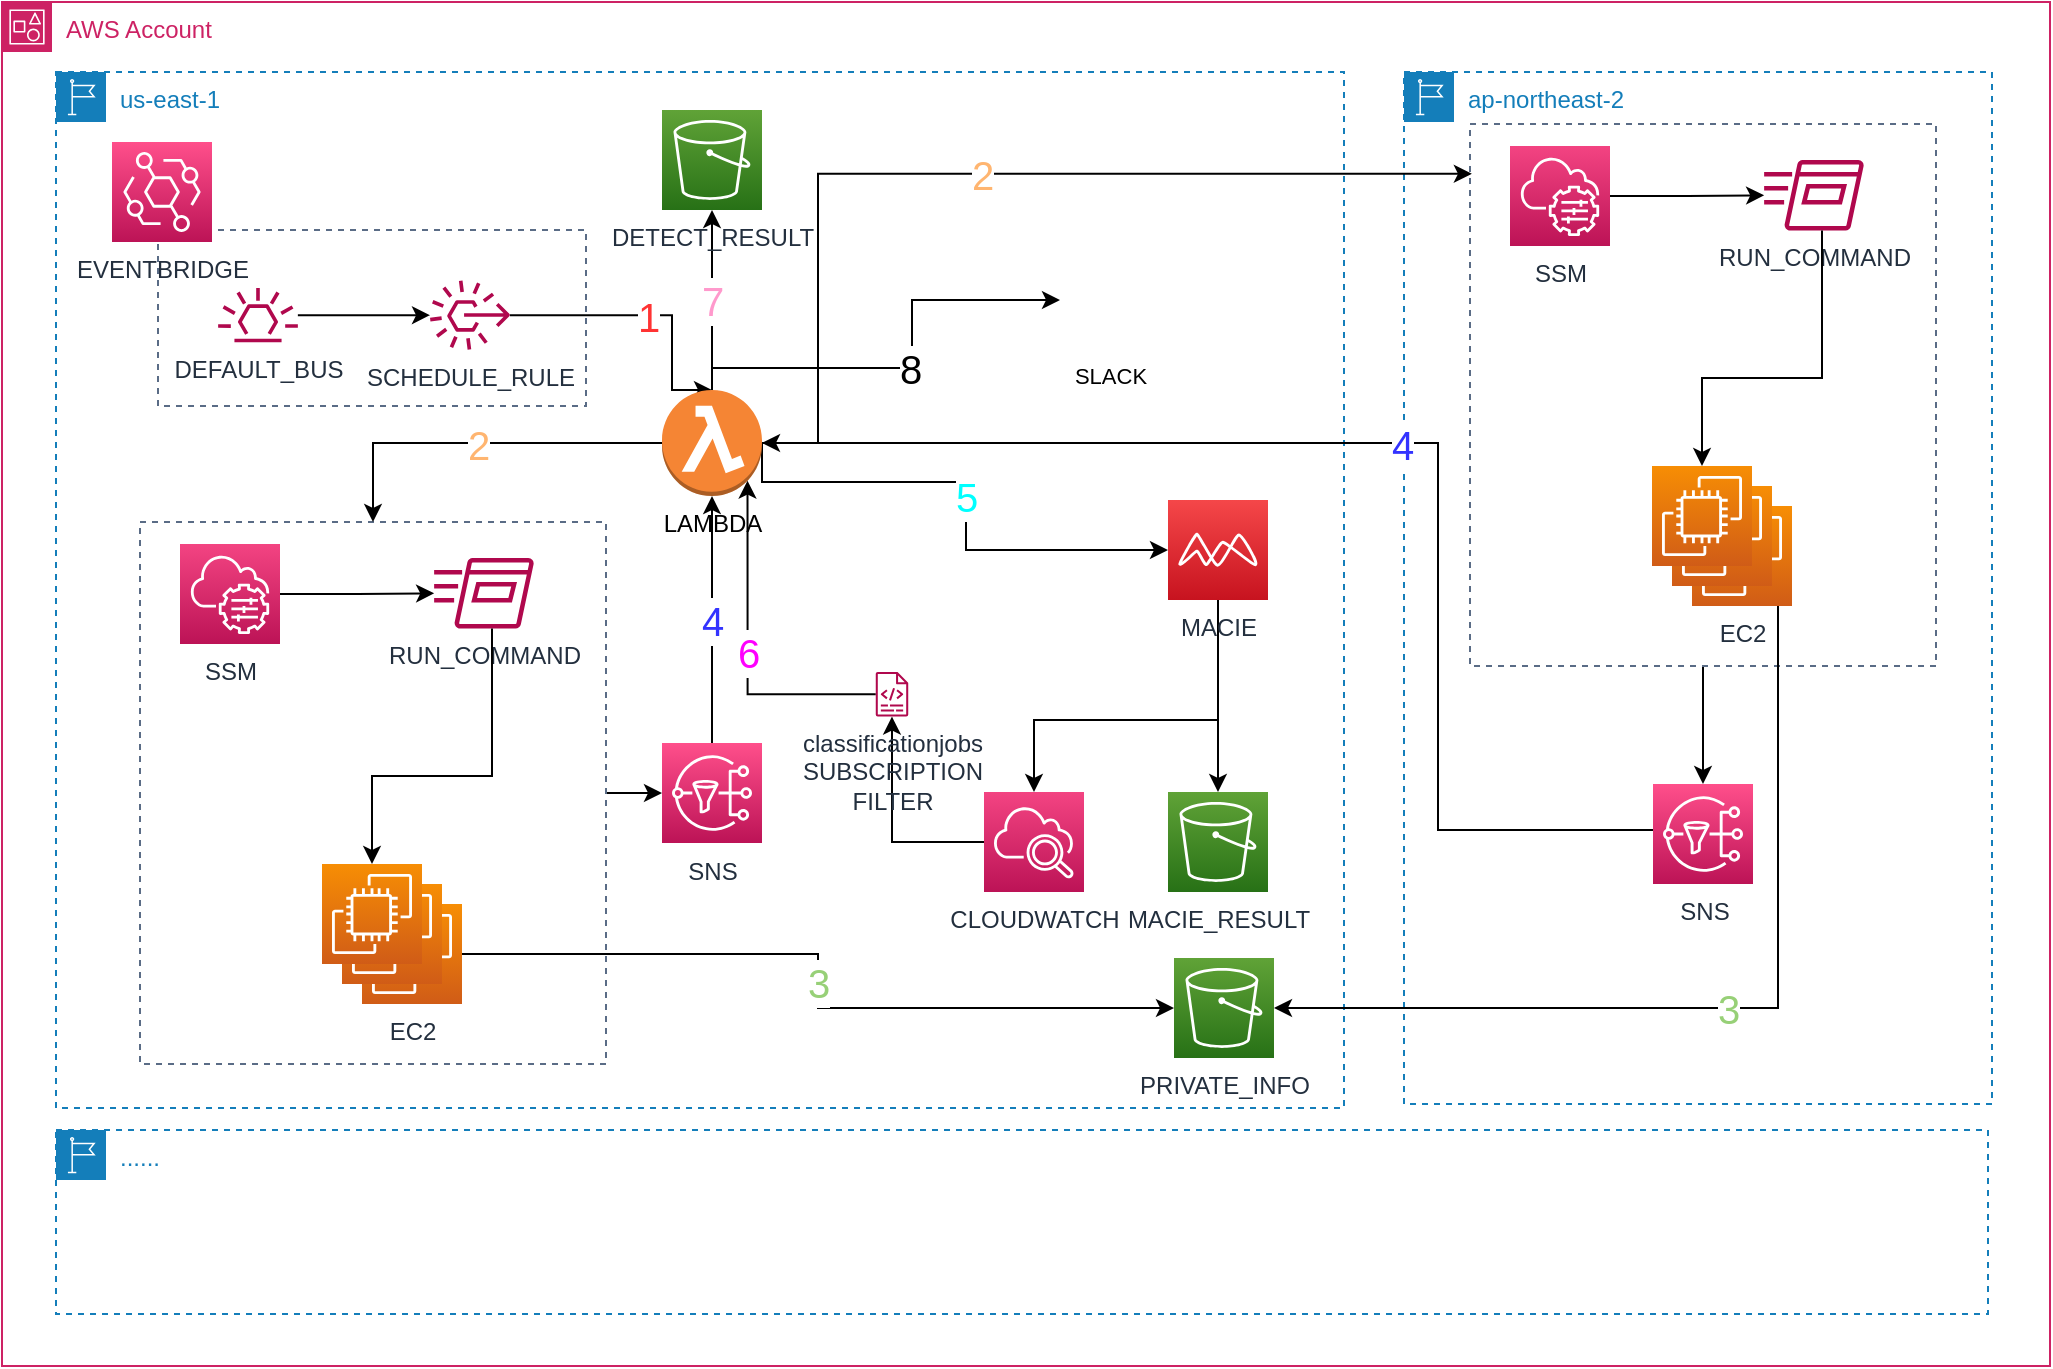 <mxfile version="20.2.3" type="device"><diagram id="m2Aa--ituQTSdeHwqfcW" name="페이지-1"><mxGraphModel dx="1678" dy="1212" grid="0" gridSize="10" guides="1" tooltips="1" connect="1" arrows="1" fold="1" page="0" pageScale="1" pageWidth="827" pageHeight="1169" math="0" shadow="0"><root><mxCell id="0"/><mxCell id="1" parent="0"/><mxCell id="oMwCNqGtwk1RaRnSsdJJ-20" value="AWS Account" style="points=[[0,0],[0.25,0],[0.5,0],[0.75,0],[1,0],[1,0.25],[1,0.5],[1,0.75],[1,1],[0.75,1],[0.5,1],[0.25,1],[0,1],[0,0.75],[0,0.5],[0,0.25]];outlineConnect=0;gradientColor=none;html=1;whiteSpace=wrap;fontSize=12;fontStyle=0;container=1;pointerEvents=0;collapsible=0;recursiveResize=0;shape=mxgraph.aws4.group;grIcon=mxgraph.aws4.group_account;strokeColor=#CD2264;fillColor=none;verticalAlign=top;align=left;spacingLeft=30;fontColor=#CD2264;dashed=0;labelBackgroundColor=none;labelBorderColor=none;fillStyle=solid;" parent="1" vertex="1"><mxGeometry x="-229" y="55" width="1024" height="682" as="geometry"/></mxCell><mxCell id="oMwCNqGtwk1RaRnSsdJJ-19" value="us-east-1" style="points=[[0,0],[0.25,0],[0.5,0],[0.75,0],[1,0],[1,0.25],[1,0.5],[1,0.75],[1,1],[0.75,1],[0.5,1],[0.25,1],[0,1],[0,0.75],[0,0.5],[0,0.25]];outlineConnect=0;html=1;whiteSpace=wrap;fontSize=12;fontStyle=0;container=1;pointerEvents=0;collapsible=0;recursiveResize=0;shape=mxgraph.aws4.group;grIcon=mxgraph.aws4.group_region;verticalAlign=top;align=left;spacingLeft=30;dashed=1;strokeColor=#147EBA;labelBackgroundColor=none;fontColor=#147EBA;labelBorderColor=none;fillStyle=solid;fillColor=#FFFFFF;" parent="oMwCNqGtwk1RaRnSsdJJ-20" vertex="1"><mxGeometry x="27" y="35" width="644" height="518" as="geometry"/></mxCell><mxCell id="oMwCNqGtwk1RaRnSsdJJ-75" value="SSM" style="sketch=0;points=[[0,0,0],[0.25,0,0],[0.5,0,0],[0.75,0,0],[1,0,0],[0,1,0],[0.25,1,0],[0.5,1,0],[0.75,1,0],[1,1,0],[0,0.25,0],[0,0.5,0],[0,0.75,0],[1,0.25,0],[1,0.5,0],[1,0.75,0]];points=[[0,0,0],[0.25,0,0],[0.5,0,0],[0.75,0,0],[1,0,0],[0,1,0],[0.25,1,0],[0.5,1,0],[0.75,1,0],[1,1,0],[0,0.25,0],[0,0.5,0],[0,0.75,0],[1,0.25,0],[1,0.5,0],[1,0.75,0]];outlineConnect=0;fontColor=#232F3E;gradientColor=#F34482;gradientDirection=north;fillColor=#BC1356;strokeColor=#ffffff;dashed=0;verticalLabelPosition=bottom;verticalAlign=top;align=center;html=1;fontSize=12;fontStyle=0;aspect=fixed;shape=mxgraph.aws4.resourceIcon;resIcon=mxgraph.aws4.systems_manager;" parent="oMwCNqGtwk1RaRnSsdJJ-19" vertex="1"><mxGeometry x="62" y="236" width="50" height="50" as="geometry"/></mxCell><mxCell id="oMwCNqGtwk1RaRnSsdJJ-76" value="RUN_COMMAND" style="sketch=0;outlineConnect=0;fontColor=#232F3E;gradientColor=none;fillColor=#B0084D;strokeColor=none;dashed=0;verticalLabelPosition=bottom;verticalAlign=top;align=center;html=1;fontSize=12;fontStyle=0;aspect=fixed;pointerEvents=1;shape=mxgraph.aws4.run_command;" parent="oMwCNqGtwk1RaRnSsdJJ-19" vertex="1"><mxGeometry x="189" y="243" width="50" height="35.26" as="geometry"/></mxCell><mxCell id="oMwCNqGtwk1RaRnSsdJJ-74" style="edgeStyle=orthogonalEdgeStyle;rounded=0;orthogonalLoop=1;jettySize=auto;html=1;fontColor=#147EBA;" parent="oMwCNqGtwk1RaRnSsdJJ-19" source="oMwCNqGtwk1RaRnSsdJJ-75" target="oMwCNqGtwk1RaRnSsdJJ-76" edge="1"><mxGeometry relative="1" as="geometry"/></mxCell><mxCell id="oMwCNqGtwk1RaRnSsdJJ-85" style="edgeStyle=orthogonalEdgeStyle;rounded=0;orthogonalLoop=1;jettySize=auto;html=1;fontColor=#147EBA;" parent="oMwCNqGtwk1RaRnSsdJJ-19" source="oMwCNqGtwk1RaRnSsdJJ-77" target="oMwCNqGtwk1RaRnSsdJJ-84" edge="1"><mxGeometry relative="1" as="geometry"/></mxCell><mxCell id="oMwCNqGtwk1RaRnSsdJJ-77" value="" style="fillColor=none;strokeColor=#5A6C86;dashed=1;verticalAlign=top;fontStyle=0;fontColor=#5A6C86;labelBackgroundColor=none;labelBorderColor=none;fillStyle=solid;" parent="oMwCNqGtwk1RaRnSsdJJ-19" vertex="1"><mxGeometry x="42" y="225" width="233" height="271" as="geometry"/></mxCell><mxCell id="oMwCNqGtwk1RaRnSsdJJ-106" value="&lt;span style=&quot;font-family: Helvetica; font-size: 20px; font-style: normal; font-variant-ligatures: normal; font-variant-caps: normal; font-weight: 400; letter-spacing: normal; orphans: 2; text-align: center; text-indent: 0px; text-transform: none; widows: 2; word-spacing: 0px; -webkit-text-stroke-width: 0px; background-color: rgb(255, 255, 255); text-decoration-thickness: initial; text-decoration-style: initial; text-decoration-color: initial; float: none; display: inline !important;&quot;&gt;3&lt;/span&gt;" style="edgeStyle=orthogonalEdgeStyle;rounded=0;orthogonalLoop=1;jettySize=auto;html=1;fontColor=#97D077;" parent="oMwCNqGtwk1RaRnSsdJJ-19" source="oMwCNqGtwk1RaRnSsdJJ-78" target="oMwCNqGtwk1RaRnSsdJJ-88" edge="1"><mxGeometry relative="1" as="geometry"/></mxCell><mxCell id="oMwCNqGtwk1RaRnSsdJJ-78" value="EC2" style="sketch=0;points=[[0,0,0],[0.25,0,0],[0.5,0,0],[0.75,0,0],[1,0,0],[0,1,0],[0.25,1,0],[0.5,1,0],[0.75,1,0],[1,1,0],[0,0.25,0],[0,0.5,0],[0,0.75,0],[1,0.25,0],[1,0.5,0],[1,0.75,0]];outlineConnect=0;fontColor=#232F3E;gradientColor=#F78E04;gradientDirection=north;fillColor=#D05C17;strokeColor=#ffffff;dashed=0;verticalLabelPosition=bottom;verticalAlign=top;align=center;html=1;fontSize=12;fontStyle=0;aspect=fixed;shape=mxgraph.aws4.resourceIcon;resIcon=mxgraph.aws4.ec2;" parent="oMwCNqGtwk1RaRnSsdJJ-19" vertex="1"><mxGeometry x="153" y="416" width="50" height="50" as="geometry"/></mxCell><mxCell id="oMwCNqGtwk1RaRnSsdJJ-79" value="" style="sketch=0;points=[[0,0,0],[0.25,0,0],[0.5,0,0],[0.75,0,0],[1,0,0],[0,1,0],[0.25,1,0],[0.5,1,0],[0.75,1,0],[1,1,0],[0,0.25,0],[0,0.5,0],[0,0.75,0],[1,0.25,0],[1,0.5,0],[1,0.75,0]];outlineConnect=0;fontColor=#232F3E;gradientColor=#F78E04;gradientDirection=north;fillColor=#D05C17;strokeColor=#ffffff;dashed=0;verticalLabelPosition=bottom;verticalAlign=top;align=center;html=1;fontSize=12;fontStyle=0;aspect=fixed;shape=mxgraph.aws4.resourceIcon;resIcon=mxgraph.aws4.ec2;" parent="oMwCNqGtwk1RaRnSsdJJ-19" vertex="1"><mxGeometry x="143" y="406" width="50" height="50" as="geometry"/></mxCell><mxCell id="oMwCNqGtwk1RaRnSsdJJ-80" value="" style="sketch=0;points=[[0,0,0],[0.25,0,0],[0.5,0,0],[0.75,0,0],[1,0,0],[0,1,0],[0.25,1,0],[0.5,1,0],[0.75,1,0],[1,1,0],[0,0.25,0],[0,0.5,0],[0,0.75,0],[1,0.25,0],[1,0.5,0],[1,0.75,0]];outlineConnect=0;fontColor=#232F3E;gradientColor=#F78E04;gradientDirection=north;fillColor=#D05C17;strokeColor=#ffffff;dashed=0;verticalLabelPosition=bottom;verticalAlign=top;align=center;html=1;fontSize=12;fontStyle=0;aspect=fixed;shape=mxgraph.aws4.resourceIcon;resIcon=mxgraph.aws4.ec2;" parent="oMwCNqGtwk1RaRnSsdJJ-19" vertex="1"><mxGeometry x="133" y="396" width="50" height="50" as="geometry"/></mxCell><mxCell id="oMwCNqGtwk1RaRnSsdJJ-81" style="edgeStyle=orthogonalEdgeStyle;rounded=0;orthogonalLoop=1;jettySize=auto;html=1;entryX=0.5;entryY=0;entryDx=0;entryDy=0;entryPerimeter=0;fontColor=#147EBA;" parent="oMwCNqGtwk1RaRnSsdJJ-19" source="oMwCNqGtwk1RaRnSsdJJ-76" target="oMwCNqGtwk1RaRnSsdJJ-80" edge="1"><mxGeometry relative="1" as="geometry"><Array as="points"><mxPoint x="218" y="352"/><mxPoint x="158" y="352"/></Array></mxGeometry></mxCell><mxCell id="oMwCNqGtwk1RaRnSsdJJ-105" value="&lt;span style=&quot;font-family: Helvetica; font-size: 20px; font-style: normal; font-variant-ligatures: normal; font-variant-caps: normal; font-weight: 400; letter-spacing: normal; orphans: 2; text-align: center; text-indent: 0px; text-transform: none; widows: 2; word-spacing: 0px; -webkit-text-stroke-width: 0px; background-color: rgb(255, 255, 255); text-decoration-thickness: initial; text-decoration-style: initial; text-decoration-color: initial; float: none; display: inline !important;&quot;&gt;4&lt;/span&gt;" style="edgeStyle=orthogonalEdgeStyle;rounded=0;orthogonalLoop=1;jettySize=auto;html=1;fontColor=#3333FF;" parent="oMwCNqGtwk1RaRnSsdJJ-19" source="oMwCNqGtwk1RaRnSsdJJ-84" target="oMwCNqGtwk1RaRnSsdJJ-28" edge="1"><mxGeometry relative="1" as="geometry"/></mxCell><mxCell id="oMwCNqGtwk1RaRnSsdJJ-84" value="SNS" style="sketch=0;points=[[0,0,0],[0.25,0,0],[0.5,0,0],[0.75,0,0],[1,0,0],[0,1,0],[0.25,1,0],[0.5,1,0],[0.75,1,0],[1,1,0],[0,0.25,0],[0,0.5,0],[0,0.75,0],[1,0.25,0],[1,0.5,0],[1,0.75,0]];outlineConnect=0;fontColor=#232F3E;gradientColor=#FF4F8B;gradientDirection=north;fillColor=#BC1356;strokeColor=#ffffff;dashed=0;verticalLabelPosition=bottom;verticalAlign=top;align=center;html=1;fontSize=12;fontStyle=0;aspect=fixed;shape=mxgraph.aws4.resourceIcon;resIcon=mxgraph.aws4.sns;" parent="oMwCNqGtwk1RaRnSsdJJ-19" vertex="1"><mxGeometry x="303" y="335.5" width="50" height="50" as="geometry"/></mxCell><mxCell id="oMwCNqGtwk1RaRnSsdJJ-42" value="" style="fillColor=none;strokeColor=#5A6C86;dashed=1;verticalAlign=top;fontStyle=0;fontColor=#5A6C86;labelBackgroundColor=none;labelBorderColor=none;fillStyle=solid;" parent="oMwCNqGtwk1RaRnSsdJJ-19" vertex="1"><mxGeometry x="51" y="79" width="214" height="88" as="geometry"/></mxCell><mxCell id="oMwCNqGtwk1RaRnSsdJJ-101" value="&lt;meta charset=&quot;utf-8&quot;&gt;&lt;span style=&quot;font-family: Helvetica; font-size: 20px; font-style: normal; font-variant-ligatures: normal; font-variant-caps: normal; font-weight: 400; letter-spacing: normal; orphans: 2; text-align: center; text-indent: 0px; text-transform: none; widows: 2; word-spacing: 0px; -webkit-text-stroke-width: 0px; background-color: rgb(255, 255, 255); text-decoration-thickness: initial; text-decoration-style: initial; text-decoration-color: initial; float: none; display: inline !important;&quot;&gt;1&lt;/span&gt;" style="edgeStyle=orthogonalEdgeStyle;rounded=0;orthogonalLoop=1;jettySize=auto;html=1;entryX=0.5;entryY=0;entryDx=0;entryDy=0;entryPerimeter=0;fontColor=#FF3333;" parent="oMwCNqGtwk1RaRnSsdJJ-19" source="oMwCNqGtwk1RaRnSsdJJ-43" target="oMwCNqGtwk1RaRnSsdJJ-28" edge="1"><mxGeometry relative="1" as="geometry"><Array as="points"><mxPoint x="308" y="122"/><mxPoint x="308" y="159"/></Array></mxGeometry></mxCell><mxCell id="oMwCNqGtwk1RaRnSsdJJ-43" value="SCHEDULE_RULE" style="sketch=0;outlineConnect=0;fontColor=#232F3E;gradientColor=none;fillColor=#B0084D;strokeColor=none;dashed=0;verticalLabelPosition=bottom;verticalAlign=top;align=center;html=1;fontSize=12;fontStyle=0;aspect=fixed;pointerEvents=1;shape=mxgraph.aws4.rule_3;labelBackgroundColor=none;labelBorderColor=none;fillStyle=solid;" parent="oMwCNqGtwk1RaRnSsdJJ-19" vertex="1"><mxGeometry x="187" y="104.15" width="40" height="34.87" as="geometry"/></mxCell><mxCell id="oMwCNqGtwk1RaRnSsdJJ-44" style="edgeStyle=orthogonalEdgeStyle;rounded=0;orthogonalLoop=1;jettySize=auto;html=1;fontColor=#147EBA;" parent="oMwCNqGtwk1RaRnSsdJJ-19" source="oMwCNqGtwk1RaRnSsdJJ-45" target="oMwCNqGtwk1RaRnSsdJJ-43" edge="1"><mxGeometry relative="1" as="geometry"/></mxCell><mxCell id="oMwCNqGtwk1RaRnSsdJJ-45" value="DEFAULT_BUS" style="sketch=0;outlineConnect=0;fontColor=#232F3E;gradientColor=none;fillColor=#B0084D;strokeColor=none;dashed=0;verticalLabelPosition=bottom;verticalAlign=top;align=center;html=1;fontSize=12;fontStyle=0;aspect=fixed;pointerEvents=1;shape=mxgraph.aws4.eventbridge_default_event_bus_resource;labelBackgroundColor=none;labelBorderColor=none;fillStyle=solid;" parent="oMwCNqGtwk1RaRnSsdJJ-19" vertex="1"><mxGeometry x="81" y="108" width="40" height="27.18" as="geometry"/></mxCell><mxCell id="oMwCNqGtwk1RaRnSsdJJ-102" value="&lt;span style=&quot;font-family: Helvetica; font-size: 20px; font-style: normal; font-variant-ligatures: normal; font-variant-caps: normal; font-weight: 400; letter-spacing: normal; orphans: 2; text-align: center; text-indent: 0px; text-transform: none; widows: 2; word-spacing: 0px; -webkit-text-stroke-width: 0px; background-color: rgb(255, 255, 255); text-decoration-thickness: initial; text-decoration-style: initial; text-decoration-color: initial; float: none; display: inline !important;&quot;&gt;2&lt;/span&gt;" style="edgeStyle=orthogonalEdgeStyle;rounded=0;orthogonalLoop=1;jettySize=auto;html=1;entryX=0.5;entryY=0;entryDx=0;entryDy=0;fontColor=#FFB570;" parent="oMwCNqGtwk1RaRnSsdJJ-19" source="oMwCNqGtwk1RaRnSsdJJ-28" target="oMwCNqGtwk1RaRnSsdJJ-77" edge="1"><mxGeometry relative="1" as="geometry"/></mxCell><mxCell id="oMwCNqGtwk1RaRnSsdJJ-108" value="&lt;span style=&quot;font-family: Helvetica; font-size: 20px; font-style: normal; font-variant-ligatures: normal; font-variant-caps: normal; font-weight: 400; letter-spacing: normal; orphans: 2; text-align: center; text-indent: 0px; text-transform: none; widows: 2; word-spacing: 0px; -webkit-text-stroke-width: 0px; background-color: rgb(255, 255, 255); text-decoration-thickness: initial; text-decoration-style: initial; text-decoration-color: initial; float: none; display: inline !important;&quot;&gt;5&lt;/span&gt;" style="edgeStyle=orthogonalEdgeStyle;rounded=0;orthogonalLoop=1;jettySize=auto;html=1;entryX=0;entryY=0.5;entryDx=0;entryDy=0;entryPerimeter=0;fontColor=#00FFFF;exitX=1;exitY=0.5;exitDx=0;exitDy=0;exitPerimeter=0;" parent="oMwCNqGtwk1RaRnSsdJJ-19" source="oMwCNqGtwk1RaRnSsdJJ-28" target="oMwCNqGtwk1RaRnSsdJJ-24" edge="1"><mxGeometry relative="1" as="geometry"><Array as="points"><mxPoint x="353" y="205"/><mxPoint x="455" y="205"/><mxPoint x="455" y="239"/></Array></mxGeometry></mxCell><mxCell id="oMwCNqGtwk1RaRnSsdJJ-116" value="&lt;span style=&quot;font-family: Helvetica; font-size: 20px; font-style: normal; font-variant-ligatures: normal; font-variant-caps: normal; font-weight: 400; letter-spacing: normal; orphans: 2; text-align: center; text-indent: 0px; text-transform: none; widows: 2; word-spacing: 0px; -webkit-text-stroke-width: 0px; background-color: rgb(255, 255, 255); text-decoration-thickness: initial; text-decoration-style: initial; text-decoration-color: initial; float: none; display: inline !important;&quot;&gt;7&lt;/span&gt;" style="edgeStyle=orthogonalEdgeStyle;rounded=0;orthogonalLoop=1;jettySize=auto;html=1;fontSize=20;fontColor=#FF99CC;" parent="oMwCNqGtwk1RaRnSsdJJ-19" source="oMwCNqGtwk1RaRnSsdJJ-28" target="oMwCNqGtwk1RaRnSsdJJ-90" edge="1"><mxGeometry relative="1" as="geometry"/></mxCell><mxCell id="oMwCNqGtwk1RaRnSsdJJ-117" value="&lt;span style=&quot;color: rgb(0, 0, 0); font-family: Helvetica; font-size: 20px; font-style: normal; font-variant-ligatures: normal; font-variant-caps: normal; font-weight: 400; letter-spacing: normal; orphans: 2; text-align: center; text-indent: 0px; text-transform: none; widows: 2; word-spacing: 0px; -webkit-text-stroke-width: 0px; background-color: rgb(255, 255, 255); text-decoration-thickness: initial; text-decoration-style: initial; text-decoration-color: initial; float: none; display: inline !important;&quot;&gt;8&lt;/span&gt;" style="edgeStyle=orthogonalEdgeStyle;rounded=0;orthogonalLoop=1;jettySize=auto;html=1;entryX=0;entryY=0.5;entryDx=0;entryDy=0;fontSize=20;fontColor=#000000;" parent="oMwCNqGtwk1RaRnSsdJJ-19" source="oMwCNqGtwk1RaRnSsdJJ-28" target="oMwCNqGtwk1RaRnSsdJJ-99" edge="1"><mxGeometry relative="1" as="geometry"><Array as="points"><mxPoint x="328" y="148"/><mxPoint x="428" y="148"/><mxPoint x="428" y="114"/></Array></mxGeometry></mxCell><mxCell id="oMwCNqGtwk1RaRnSsdJJ-28" value="LAMBDA" style="outlineConnect=0;dashed=0;verticalLabelPosition=bottom;verticalAlign=top;align=center;html=1;shape=mxgraph.aws3.lambda_function;fillColor=#F58534;gradientColor=none;" parent="oMwCNqGtwk1RaRnSsdJJ-19" vertex="1"><mxGeometry x="303" y="159" width="50" height="53" as="geometry"/></mxCell><mxCell id="oMwCNqGtwk1RaRnSsdJJ-88" value="PRIVATE_INFO" style="sketch=0;points=[[0,0,0],[0.25,0,0],[0.5,0,0],[0.75,0,0],[1,0,0],[0,1,0],[0.25,1,0],[0.5,1,0],[0.75,1,0],[1,1,0],[0,0.25,0],[0,0.5,0],[0,0.75,0],[1,0.25,0],[1,0.5,0],[1,0.75,0]];outlineConnect=0;fontColor=#232F3E;gradientColor=#60A337;gradientDirection=north;fillColor=#277116;strokeColor=#ffffff;dashed=0;verticalLabelPosition=bottom;verticalAlign=top;align=center;html=1;fontSize=12;fontStyle=0;aspect=fixed;shape=mxgraph.aws4.resourceIcon;resIcon=mxgraph.aws4.s3;" parent="oMwCNqGtwk1RaRnSsdJJ-19" vertex="1"><mxGeometry x="559" y="443" width="50" height="50" as="geometry"/></mxCell><mxCell id="oMwCNqGtwk1RaRnSsdJJ-109" style="edgeStyle=orthogonalEdgeStyle;rounded=0;orthogonalLoop=1;jettySize=auto;html=1;fontColor=#147EBA;" parent="oMwCNqGtwk1RaRnSsdJJ-19" source="oMwCNqGtwk1RaRnSsdJJ-24" target="oMwCNqGtwk1RaRnSsdJJ-89" edge="1"><mxGeometry relative="1" as="geometry"/></mxCell><mxCell id="oMwCNqGtwk1RaRnSsdJJ-111" style="edgeStyle=orthogonalEdgeStyle;rounded=0;orthogonalLoop=1;jettySize=auto;html=1;entryX=0.5;entryY=0;entryDx=0;entryDy=0;entryPerimeter=0;fontColor=#147EBA;" parent="oMwCNqGtwk1RaRnSsdJJ-19" source="oMwCNqGtwk1RaRnSsdJJ-24" target="oMwCNqGtwk1RaRnSsdJJ-22" edge="1"><mxGeometry relative="1" as="geometry"><Array as="points"><mxPoint x="581" y="324"/><mxPoint x="489" y="324"/></Array></mxGeometry></mxCell><mxCell id="oMwCNqGtwk1RaRnSsdJJ-24" value="MACIE" style="sketch=0;points=[[0,0,0],[0.25,0,0],[0.5,0,0],[0.75,0,0],[1,0,0],[0,1,0],[0.25,1,0],[0.5,1,0],[0.75,1,0],[1,1,0],[0,0.25,0],[0,0.5,0],[0,0.75,0],[1,0.25,0],[1,0.5,0],[1,0.75,0]];outlineConnect=0;fontColor=#232F3E;gradientColor=#F54749;gradientDirection=north;fillColor=#C7131F;strokeColor=#ffffff;dashed=0;verticalLabelPosition=bottom;verticalAlign=top;align=center;html=1;fontSize=12;fontStyle=0;aspect=fixed;shape=mxgraph.aws4.resourceIcon;resIcon=mxgraph.aws4.macie;" parent="oMwCNqGtwk1RaRnSsdJJ-19" vertex="1"><mxGeometry x="556" y="214" width="50" height="50" as="geometry"/></mxCell><mxCell id="oMwCNqGtwk1RaRnSsdJJ-89" value="MACIE_RESULT" style="sketch=0;points=[[0,0,0],[0.25,0,0],[0.5,0,0],[0.75,0,0],[1,0,0],[0,1,0],[0.25,1,0],[0.5,1,0],[0.75,1,0],[1,1,0],[0,0.25,0],[0,0.5,0],[0,0.75,0],[1,0.25,0],[1,0.5,0],[1,0.75,0]];outlineConnect=0;fontColor=#232F3E;gradientColor=#60A337;gradientDirection=north;fillColor=#277116;strokeColor=#ffffff;dashed=0;verticalLabelPosition=bottom;verticalAlign=top;align=center;html=1;fontSize=12;fontStyle=0;aspect=fixed;shape=mxgraph.aws4.resourceIcon;resIcon=mxgraph.aws4.s3;" parent="oMwCNqGtwk1RaRnSsdJJ-19" vertex="1"><mxGeometry x="556" y="360" width="50" height="50" as="geometry"/></mxCell><mxCell id="oMwCNqGtwk1RaRnSsdJJ-112" style="edgeStyle=orthogonalEdgeStyle;rounded=0;orthogonalLoop=1;jettySize=auto;html=1;fontColor=#147EBA;" parent="oMwCNqGtwk1RaRnSsdJJ-19" source="oMwCNqGtwk1RaRnSsdJJ-22" target="oMwCNqGtwk1RaRnSsdJJ-21" edge="1"><mxGeometry relative="1" as="geometry"/></mxCell><mxCell id="oMwCNqGtwk1RaRnSsdJJ-22" value="CLOUDWATCH" style="sketch=0;points=[[0,0,0],[0.25,0,0],[0.5,0,0],[0.75,0,0],[1,0,0],[0,1,0],[0.25,1,0],[0.5,1,0],[0.75,1,0],[1,1,0],[0,0.25,0],[0,0.5,0],[0,0.75,0],[1,0.25,0],[1,0.5,0],[1,0.75,0]];points=[[0,0,0],[0.25,0,0],[0.5,0,0],[0.75,0,0],[1,0,0],[0,1,0],[0.25,1,0],[0.5,1,0],[0.75,1,0],[1,1,0],[0,0.25,0],[0,0.5,0],[0,0.75,0],[1,0.25,0],[1,0.5,0],[1,0.75,0]];outlineConnect=0;fontColor=#232F3E;gradientColor=#F34482;gradientDirection=north;fillColor=#BC1356;strokeColor=#ffffff;dashed=0;verticalLabelPosition=bottom;verticalAlign=top;align=center;html=1;fontSize=12;fontStyle=0;aspect=fixed;shape=mxgraph.aws4.resourceIcon;resIcon=mxgraph.aws4.cloudwatch_2;" parent="oMwCNqGtwk1RaRnSsdJJ-19" vertex="1"><mxGeometry x="464" y="360" width="50" height="50" as="geometry"/></mxCell><mxCell id="oMwCNqGtwk1RaRnSsdJJ-113" value="&lt;span style=&quot;font-family: Helvetica; font-size: 20px; font-style: normal; font-variant-ligatures: normal; font-variant-caps: normal; font-weight: 400; letter-spacing: normal; orphans: 2; text-align: center; text-indent: 0px; text-transform: none; widows: 2; word-spacing: 0px; -webkit-text-stroke-width: 0px; background-color: rgb(255, 255, 255); text-decoration-thickness: initial; text-decoration-style: initial; text-decoration-color: initial; float: none; display: inline !important;&quot;&gt;6&lt;/span&gt;" style="edgeStyle=orthogonalEdgeStyle;rounded=0;orthogonalLoop=1;jettySize=auto;html=1;entryX=0.855;entryY=0.855;entryDx=0;entryDy=0;entryPerimeter=0;fontColor=#FF00FF;" parent="oMwCNqGtwk1RaRnSsdJJ-19" source="oMwCNqGtwk1RaRnSsdJJ-21" target="oMwCNqGtwk1RaRnSsdJJ-28" edge="1"><mxGeometry relative="1" as="geometry"/></mxCell><mxCell id="oMwCNqGtwk1RaRnSsdJJ-21" value="classificationjobs&lt;br&gt;SUBSCRIPTION &lt;br&gt;FILTER" style="sketch=0;outlineConnect=0;fontColor=#232F3E;gradientColor=none;fillColor=#B0084D;strokeColor=none;dashed=0;verticalLabelPosition=bottom;verticalAlign=top;align=center;html=1;fontSize=12;fontStyle=0;aspect=fixed;pointerEvents=1;shape=mxgraph.aws4.logs;" parent="oMwCNqGtwk1RaRnSsdJJ-19" vertex="1"><mxGeometry x="403" y="300.0" width="30" height="22.31" as="geometry"/></mxCell><mxCell id="oMwCNqGtwk1RaRnSsdJJ-90" value="DETECT_RESULT" style="sketch=0;points=[[0,0,0],[0.25,0,0],[0.5,0,0],[0.75,0,0],[1,0,0],[0,1,0],[0.25,1,0],[0.5,1,0],[0.75,1,0],[1,1,0],[0,0.25,0],[0,0.5,0],[0,0.75,0],[1,0.25,0],[1,0.5,0],[1,0.75,0]];outlineConnect=0;fontColor=#232F3E;gradientColor=#60A337;gradientDirection=north;fillColor=#277116;strokeColor=#ffffff;dashed=0;verticalLabelPosition=bottom;verticalAlign=top;align=center;html=1;fontSize=12;fontStyle=0;aspect=fixed;shape=mxgraph.aws4.resourceIcon;resIcon=mxgraph.aws4.s3;" parent="oMwCNqGtwk1RaRnSsdJJ-19" vertex="1"><mxGeometry x="303" y="19" width="50" height="50" as="geometry"/></mxCell><mxCell id="oMwCNqGtwk1RaRnSsdJJ-99" value="&lt;font color=&quot;#000000&quot;&gt;SLACK&lt;/font&gt;" style="shape=image;html=1;verticalAlign=top;verticalLabelPosition=bottom;labelBackgroundColor=#ffffff;imageAspect=0;aspect=fixed;image=https://cdn2.iconfinder.com/data/icons/social-media-2285/512/1_Slack_colored_svg-128.png;fontSize=11;fontColor=#147EBA;strokeColor=#147EBA;" parent="oMwCNqGtwk1RaRnSsdJJ-19" vertex="1"><mxGeometry x="502.0" y="89.02" width="50" height="50" as="geometry"/></mxCell><mxCell id="oMwCNqGtwk1RaRnSsdJJ-18" value="ap-northeast-2" style="points=[[0,0],[0.25,0],[0.5,0],[0.75,0],[1,0],[1,0.25],[1,0.5],[1,0.75],[1,1],[0.75,1],[0.5,1],[0.25,1],[0,1],[0,0.75],[0,0.5],[0,0.25]];outlineConnect=0;gradientColor=none;html=1;whiteSpace=wrap;fontSize=12;fontStyle=0;container=1;pointerEvents=0;collapsible=0;recursiveResize=0;shape=mxgraph.aws4.group;grIcon=mxgraph.aws4.group_region;strokeColor=#147EBA;fillColor=none;verticalAlign=top;align=left;spacingLeft=30;fontColor=#147EBA;dashed=1;" parent="oMwCNqGtwk1RaRnSsdJJ-20" vertex="1"><mxGeometry x="701" y="35" width="294" height="516" as="geometry"/></mxCell><mxCell id="oMwCNqGtwk1RaRnSsdJJ-62" style="edgeStyle=orthogonalEdgeStyle;rounded=0;orthogonalLoop=1;jettySize=auto;html=1;fontColor=#147EBA;" parent="oMwCNqGtwk1RaRnSsdJJ-18" source="oMwCNqGtwk1RaRnSsdJJ-35" target="oMwCNqGtwk1RaRnSsdJJ-33" edge="1"><mxGeometry relative="1" as="geometry"/></mxCell><mxCell id="oMwCNqGtwk1RaRnSsdJJ-35" value="SSM" style="sketch=0;points=[[0,0,0],[0.25,0,0],[0.5,0,0],[0.75,0,0],[1,0,0],[0,1,0],[0.25,1,0],[0.5,1,0],[0.75,1,0],[1,1,0],[0,0.25,0],[0,0.5,0],[0,0.75,0],[1,0.25,0],[1,0.5,0],[1,0.75,0]];points=[[0,0,0],[0.25,0,0],[0.5,0,0],[0.75,0,0],[1,0,0],[0,1,0],[0.25,1,0],[0.5,1,0],[0.75,1,0],[1,1,0],[0,0.25,0],[0,0.5,0],[0,0.75,0],[1,0.25,0],[1,0.5,0],[1,0.75,0]];outlineConnect=0;fontColor=#232F3E;gradientColor=#F34482;gradientDirection=north;fillColor=#BC1356;strokeColor=#ffffff;dashed=0;verticalLabelPosition=bottom;verticalAlign=top;align=center;html=1;fontSize=12;fontStyle=0;aspect=fixed;shape=mxgraph.aws4.resourceIcon;resIcon=mxgraph.aws4.systems_manager;" parent="oMwCNqGtwk1RaRnSsdJJ-18" vertex="1"><mxGeometry x="53" y="37.0" width="50" height="50" as="geometry"/></mxCell><mxCell id="oMwCNqGtwk1RaRnSsdJJ-33" value="RUN_COMMAND" style="sketch=0;outlineConnect=0;fontColor=#232F3E;gradientColor=none;fillColor=#B0084D;strokeColor=none;dashed=0;verticalLabelPosition=bottom;verticalAlign=top;align=center;html=1;fontSize=12;fontStyle=0;aspect=fixed;pointerEvents=1;shape=mxgraph.aws4.run_command;" parent="oMwCNqGtwk1RaRnSsdJJ-18" vertex="1"><mxGeometry x="180" y="44.0" width="50" height="35.26" as="geometry"/></mxCell><mxCell id="oMwCNqGtwk1RaRnSsdJJ-72" style="edgeStyle=orthogonalEdgeStyle;rounded=0;orthogonalLoop=1;jettySize=auto;html=1;fontColor=#147EBA;" parent="oMwCNqGtwk1RaRnSsdJJ-18" source="oMwCNqGtwk1RaRnSsdJJ-70" target="oMwCNqGtwk1RaRnSsdJJ-71" edge="1"><mxGeometry relative="1" as="geometry"/></mxCell><mxCell id="oMwCNqGtwk1RaRnSsdJJ-70" value="" style="fillColor=none;strokeColor=#5A6C86;dashed=1;verticalAlign=top;fontStyle=0;fontColor=#5A6C86;labelBackgroundColor=none;labelBorderColor=none;fillStyle=solid;" parent="oMwCNqGtwk1RaRnSsdJJ-18" vertex="1"><mxGeometry x="33" y="26" width="233" height="271" as="geometry"/></mxCell><mxCell id="oMwCNqGtwk1RaRnSsdJJ-71" value="SNS" style="sketch=0;points=[[0,0,0],[0.25,0,0],[0.5,0,0],[0.75,0,0],[1,0,0],[0,1,0],[0.25,1,0],[0.5,1,0],[0.75,1,0],[1,1,0],[0,0.25,0],[0,0.5,0],[0,0.75,0],[1,0.25,0],[1,0.5,0],[1,0.75,0]];outlineConnect=0;fontColor=#232F3E;gradientColor=#FF4F8B;gradientDirection=north;fillColor=#BC1356;strokeColor=#ffffff;dashed=0;verticalLabelPosition=bottom;verticalAlign=top;align=center;html=1;fontSize=12;fontStyle=0;aspect=fixed;shape=mxgraph.aws4.resourceIcon;resIcon=mxgraph.aws4.sns;" parent="oMwCNqGtwk1RaRnSsdJJ-18" vertex="1"><mxGeometry x="124.5" y="356" width="50" height="50" as="geometry"/></mxCell><mxCell id="oMwCNqGtwk1RaRnSsdJJ-103" value="&lt;span style=&quot;font-family: Helvetica; font-size: 20px; font-style: normal; font-variant-ligatures: normal; font-variant-caps: normal; font-weight: 400; letter-spacing: normal; orphans: 2; text-align: center; text-indent: 0px; text-transform: none; widows: 2; word-spacing: 0px; -webkit-text-stroke-width: 0px; background-color: rgb(255, 255, 255); text-decoration-thickness: initial; text-decoration-style: initial; text-decoration-color: initial; float: none; display: inline !important;&quot;&gt;2&lt;/span&gt;" style="edgeStyle=orthogonalEdgeStyle;rounded=0;orthogonalLoop=1;jettySize=auto;html=1;entryX=0.004;entryY=0.092;entryDx=0;entryDy=0;entryPerimeter=0;fontColor=#FFB570;" parent="oMwCNqGtwk1RaRnSsdJJ-20" source="oMwCNqGtwk1RaRnSsdJJ-28" target="oMwCNqGtwk1RaRnSsdJJ-70" edge="1"><mxGeometry relative="1" as="geometry"><Array as="points"><mxPoint x="408" y="221"/><mxPoint x="408" y="86"/></Array></mxGeometry></mxCell><mxCell id="oMwCNqGtwk1RaRnSsdJJ-104" value="&lt;span style=&quot;font-family: Helvetica; font-size: 20px; font-style: normal; font-variant-ligatures: normal; font-variant-caps: normal; font-weight: 400; letter-spacing: normal; orphans: 2; text-align: center; text-indent: 0px; text-transform: none; widows: 2; word-spacing: 0px; -webkit-text-stroke-width: 0px; background-color: rgb(255, 255, 255); text-decoration-thickness: initial; text-decoration-style: initial; text-decoration-color: initial; float: none; display: inline !important;&quot;&gt;4&lt;/span&gt;" style="edgeStyle=orthogonalEdgeStyle;rounded=0;orthogonalLoop=1;jettySize=auto;html=1;entryX=1;entryY=0.5;entryDx=0;entryDy=0;entryPerimeter=0;fontColor=#3333FF;" parent="oMwCNqGtwk1RaRnSsdJJ-20" source="oMwCNqGtwk1RaRnSsdJJ-71" target="oMwCNqGtwk1RaRnSsdJJ-28" edge="1"><mxGeometry relative="1" as="geometry"><Array as="points"><mxPoint x="718" y="414"/><mxPoint x="718" y="221"/></Array></mxGeometry></mxCell><mxCell id="oMwCNqGtwk1RaRnSsdJJ-120" value="......" style="points=[[0,0],[0.25,0],[0.5,0],[0.75,0],[1,0],[1,0.25],[1,0.5],[1,0.75],[1,1],[0.75,1],[0.5,1],[0.25,1],[0,1],[0,0.75],[0,0.5],[0,0.25]];outlineConnect=0;gradientColor=none;html=1;whiteSpace=wrap;fontSize=12;fontStyle=0;container=1;pointerEvents=0;collapsible=0;recursiveResize=0;shape=mxgraph.aws4.group;grIcon=mxgraph.aws4.group_region;strokeColor=#147EBA;fillColor=none;verticalAlign=top;align=left;spacingLeft=30;fontColor=#147EBA;dashed=1;labelBackgroundColor=none;labelBorderColor=none;fillStyle=solid;" parent="oMwCNqGtwk1RaRnSsdJJ-20" vertex="1"><mxGeometry x="27" y="564" width="966" height="92" as="geometry"/></mxCell><mxCell id="oMwCNqGtwk1RaRnSsdJJ-110" value="&lt;span style=&quot;font-family: Helvetica; font-size: 20px; font-style: normal; font-variant-ligatures: normal; font-variant-caps: normal; font-weight: 400; letter-spacing: normal; orphans: 2; text-align: center; text-indent: 0px; text-transform: none; widows: 2; word-spacing: 0px; -webkit-text-stroke-width: 0px; background-color: rgb(255, 255, 255); text-decoration-thickness: initial; text-decoration-style: initial; text-decoration-color: initial; float: none; display: inline !important;&quot;&gt;3&lt;/span&gt;" style="edgeStyle=orthogonalEdgeStyle;rounded=0;orthogonalLoop=1;jettySize=auto;html=1;entryX=1;entryY=0.5;entryDx=0;entryDy=0;entryPerimeter=0;fontColor=#97D077;" parent="1" source="oMwCNqGtwk1RaRnSsdJJ-65" target="oMwCNqGtwk1RaRnSsdJJ-88" edge="1"><mxGeometry relative="1" as="geometry"><Array as="points"><mxPoint x="659" y="558"/></Array></mxGeometry></mxCell><mxCell id="oMwCNqGtwk1RaRnSsdJJ-65" value="EC2" style="sketch=0;points=[[0,0,0],[0.25,0,0],[0.5,0,0],[0.75,0,0],[1,0,0],[0,1,0],[0.25,1,0],[0.5,1,0],[0.75,1,0],[1,1,0],[0,0.25,0],[0,0.5,0],[0,0.75,0],[1,0.25,0],[1,0.5,0],[1,0.75,0]];outlineConnect=0;fontColor=#232F3E;gradientColor=#F78E04;gradientDirection=north;fillColor=#D05C17;strokeColor=#ffffff;dashed=0;verticalLabelPosition=bottom;verticalAlign=top;align=center;html=1;fontSize=12;fontStyle=0;aspect=fixed;shape=mxgraph.aws4.resourceIcon;resIcon=mxgraph.aws4.ec2;" parent="1" vertex="1"><mxGeometry x="616" y="307" width="50" height="50" as="geometry"/></mxCell><mxCell id="oMwCNqGtwk1RaRnSsdJJ-66" value="" style="sketch=0;points=[[0,0,0],[0.25,0,0],[0.5,0,0],[0.75,0,0],[1,0,0],[0,1,0],[0.25,1,0],[0.5,1,0],[0.75,1,0],[1,1,0],[0,0.25,0],[0,0.5,0],[0,0.75,0],[1,0.25,0],[1,0.5,0],[1,0.75,0]];outlineConnect=0;fontColor=#232F3E;gradientColor=#F78E04;gradientDirection=north;fillColor=#D05C17;strokeColor=#ffffff;dashed=0;verticalLabelPosition=bottom;verticalAlign=top;align=center;html=1;fontSize=12;fontStyle=0;aspect=fixed;shape=mxgraph.aws4.resourceIcon;resIcon=mxgraph.aws4.ec2;" parent="1" vertex="1"><mxGeometry x="606" y="297" width="50" height="50" as="geometry"/></mxCell><mxCell id="oMwCNqGtwk1RaRnSsdJJ-67" value="" style="sketch=0;points=[[0,0,0],[0.25,0,0],[0.5,0,0],[0.75,0,0],[1,0,0],[0,1,0],[0.25,1,0],[0.5,1,0],[0.75,1,0],[1,1,0],[0,0.25,0],[0,0.5,0],[0,0.75,0],[1,0.25,0],[1,0.5,0],[1,0.75,0]];outlineConnect=0;fontColor=#232F3E;gradientColor=#F78E04;gradientDirection=north;fillColor=#D05C17;strokeColor=#ffffff;dashed=0;verticalLabelPosition=bottom;verticalAlign=top;align=center;html=1;fontSize=12;fontStyle=0;aspect=fixed;shape=mxgraph.aws4.resourceIcon;resIcon=mxgraph.aws4.ec2;" parent="1" vertex="1"><mxGeometry x="596" y="287" width="50" height="50" as="geometry"/></mxCell><mxCell id="oMwCNqGtwk1RaRnSsdJJ-69" style="edgeStyle=orthogonalEdgeStyle;rounded=0;orthogonalLoop=1;jettySize=auto;html=1;entryX=0.5;entryY=0;entryDx=0;entryDy=0;entryPerimeter=0;fontColor=#147EBA;" parent="1" source="oMwCNqGtwk1RaRnSsdJJ-33" target="oMwCNqGtwk1RaRnSsdJJ-67" edge="1"><mxGeometry relative="1" as="geometry"><Array as="points"><mxPoint x="681" y="243"/><mxPoint x="621" y="243"/></Array></mxGeometry></mxCell><mxCell id="oMwCNqGtwk1RaRnSsdJJ-100" value="EVENTBRIDGE" style="sketch=0;points=[[0,0,0],[0.25,0,0],[0.5,0,0],[0.75,0,0],[1,0,0],[0,1,0],[0.25,1,0],[0.5,1,0],[0.75,1,0],[1,1,0],[0,0.25,0],[0,0.5,0],[0,0.75,0],[1,0.25,0],[1,0.5,0],[1,0.75,0]];outlineConnect=0;fontColor=#232F3E;gradientColor=#FF4F8B;gradientDirection=north;fillColor=#BC1356;strokeColor=#ffffff;dashed=0;verticalLabelPosition=bottom;verticalAlign=top;align=center;html=1;fontSize=12;fontStyle=0;aspect=fixed;shape=mxgraph.aws4.resourceIcon;resIcon=mxgraph.aws4.eventbridge;" parent="1" vertex="1"><mxGeometry x="-174" y="125" width="50" height="50" as="geometry"/></mxCell></root></mxGraphModel></diagram></mxfile>